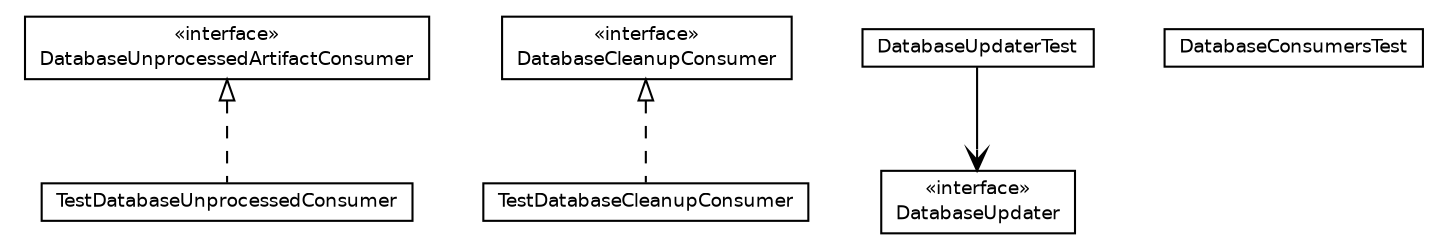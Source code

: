 #!/usr/local/bin/dot
#
# Class diagram 
# Generated by UmlGraph version 4.6 (http://www.spinellis.gr/sw/umlgraph)
#

digraph G {
	edge [fontname="Helvetica",fontsize=10,labelfontname="Helvetica",labelfontsize=10];
	node [fontname="Helvetica",fontsize=10,shape=plaintext];
	// org.apache.maven.archiva.database.updater.TestDatabaseUnprocessedConsumer
	c4685 [label=<<table border="0" cellborder="1" cellspacing="0" cellpadding="2" port="p" href="./TestDatabaseUnprocessedConsumer.html">
		<tr><td><table border="0" cellspacing="0" cellpadding="1">
			<tr><td> TestDatabaseUnprocessedConsumer </td></tr>
		</table></td></tr>
		</table>>, fontname="Helvetica", fontcolor="black", fontsize=9.0];
	// org.apache.maven.archiva.database.updater.TestDatabaseCleanupConsumer
	c4686 [label=<<table border="0" cellborder="1" cellspacing="0" cellpadding="2" port="p" href="./TestDatabaseCleanupConsumer.html">
		<tr><td><table border="0" cellspacing="0" cellpadding="1">
			<tr><td> TestDatabaseCleanupConsumer </td></tr>
		</table></td></tr>
		</table>>, fontname="Helvetica", fontcolor="black", fontsize=9.0];
	// org.apache.maven.archiva.database.updater.DatabaseUpdaterTest
	c4687 [label=<<table border="0" cellborder="1" cellspacing="0" cellpadding="2" port="p" href="./DatabaseUpdaterTest.html">
		<tr><td><table border="0" cellspacing="0" cellpadding="1">
			<tr><td> DatabaseUpdaterTest </td></tr>
		</table></td></tr>
		</table>>, fontname="Helvetica", fontcolor="black", fontsize=9.0];
	// org.apache.maven.archiva.database.updater.DatabaseConsumersTest
	c4688 [label=<<table border="0" cellborder="1" cellspacing="0" cellpadding="2" port="p" href="./DatabaseConsumersTest.html">
		<tr><td><table border="0" cellspacing="0" cellpadding="1">
			<tr><td> DatabaseConsumersTest </td></tr>
		</table></td></tr>
		</table>>, fontname="Helvetica", fontcolor="black", fontsize=9.0];
	//org.apache.maven.archiva.database.updater.TestDatabaseUnprocessedConsumer implements org.apache.maven.archiva.database.updater.DatabaseUnprocessedArtifactConsumer
	c4797:p -> c4685:p [dir=back,arrowtail=empty,style=dashed];
	//org.apache.maven.archiva.database.updater.TestDatabaseCleanupConsumer implements org.apache.maven.archiva.database.updater.DatabaseCleanupConsumer
	c4798:p -> c4686:p [dir=back,arrowtail=empty,style=dashed];
	// org.apache.maven.archiva.database.updater.DatabaseUpdaterTest NAVASSOC org.apache.maven.archiva.database.updater.DatabaseUpdater
	c4687:p -> c4799:p [taillabel="", label="", headlabel="", fontname="Helvetica", fontcolor="black", fontsize=10.0, color="black", arrowhead=open];
	// org.apache.maven.archiva.database.updater.DatabaseUnprocessedArtifactConsumer
	c4797 [label=<<table border="0" cellborder="1" cellspacing="0" cellpadding="2" port="p" href="http://java.sun.com/j2se/1.4.2/docs/api/org/apache/maven/archiva/database/updater/DatabaseUnprocessedArtifactConsumer.html">
		<tr><td><table border="0" cellspacing="0" cellpadding="1">
			<tr><td> &laquo;interface&raquo; </td></tr>
			<tr><td> DatabaseUnprocessedArtifactConsumer </td></tr>
		</table></td></tr>
		</table>>, fontname="Helvetica", fontcolor="black", fontsize=9.0];
	// org.apache.maven.archiva.database.updater.DatabaseUpdater
	c4799 [label=<<table border="0" cellborder="1" cellspacing="0" cellpadding="2" port="p" href="http://java.sun.com/j2se/1.4.2/docs/api/org/apache/maven/archiva/database/updater/DatabaseUpdater.html">
		<tr><td><table border="0" cellspacing="0" cellpadding="1">
			<tr><td> &laquo;interface&raquo; </td></tr>
			<tr><td> DatabaseUpdater </td></tr>
		</table></td></tr>
		</table>>, fontname="Helvetica", fontcolor="black", fontsize=9.0];
	// org.apache.maven.archiva.database.updater.DatabaseCleanupConsumer
	c4798 [label=<<table border="0" cellborder="1" cellspacing="0" cellpadding="2" port="p" href="http://java.sun.com/j2se/1.4.2/docs/api/org/apache/maven/archiva/database/updater/DatabaseCleanupConsumer.html">
		<tr><td><table border="0" cellspacing="0" cellpadding="1">
			<tr><td> &laquo;interface&raquo; </td></tr>
			<tr><td> DatabaseCleanupConsumer </td></tr>
		</table></td></tr>
		</table>>, fontname="Helvetica", fontcolor="black", fontsize=9.0];
}

